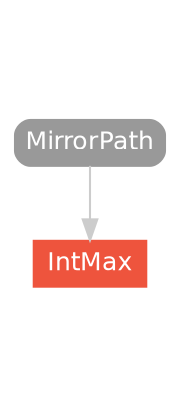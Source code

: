 strict digraph "IntMax - Type Hierarchy - SwiftDoc.org" {
    pad="0.1,0.8"
    node [shape=box, style="filled,rounded", color="#999999", fillcolor="#999999", fontcolor=white, fontname=Helvetica, fontnames="Helvetica,sansserif", fontsize=12, margin="0.07,0.05", height="0.3"]
    edge [color="#cccccc"]
    "IntMax" [URL="/type/IntMax/", style="filled", fillcolor="#ee543d", color="#ee543d"]
    "MirrorPath" [URL="/protocol/MirrorPath/hierarchy/"]    "MirrorPath" -> "IntMax"
    subgraph Types {
        rank = max; "IntMax";
    }
}